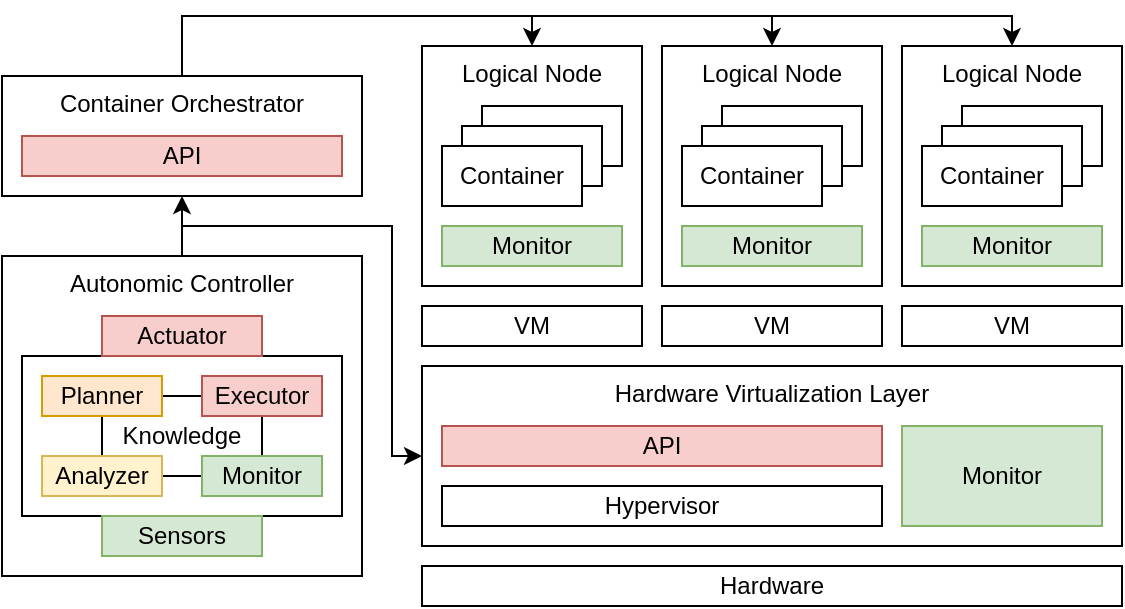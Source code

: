 <mxfile version="15.8.7" type="device"><diagram id="PuBryCp7XyQqYpIwAhsd" name="Seite-1"><mxGraphModel dx="632" dy="570" grid="1" gridSize="10" guides="1" tooltips="1" connect="1" arrows="1" fold="1" page="1" pageScale="1" pageWidth="827" pageHeight="1169" math="0" shadow="0"><root><mxCell id="0"/><mxCell id="1" parent="0"/><mxCell id="rdsuY5qbquurwYPN1jLR-104" value="Container Orchestrator" style="rounded=0;whiteSpace=wrap;html=1;verticalAlign=top;" parent="1" vertex="1"><mxGeometry x="40" y="75" width="180" height="60" as="geometry"/></mxCell><mxCell id="G_JykrRNUfqj2mm6K9YM-40" style="edgeStyle=orthogonalEdgeStyle;rounded=0;jumpStyle=arc;orthogonalLoop=1;jettySize=auto;html=1;exitX=0.5;exitY=0;exitDx=0;exitDy=0;entryX=0;entryY=0.5;entryDx=0;entryDy=0;" parent="1" source="G_JykrRNUfqj2mm6K9YM-38" target="rdsuY5qbquurwYPN1jLR-101" edge="1"><mxGeometry relative="1" as="geometry"><Array as="points"><mxPoint x="130" y="150"/><mxPoint x="235" y="150"/><mxPoint x="235" y="265"/></Array></mxGeometry></mxCell><mxCell id="rdsuY5qbquurwYPN1jLR-83" value="Logical Node" style="rounded=0;whiteSpace=wrap;html=1;verticalAlign=top;" parent="1" vertex="1"><mxGeometry x="250" y="60" width="110" height="120" as="geometry"/></mxCell><mxCell id="rdsuY5qbquurwYPN1jLR-87" value="" style="rounded=0;whiteSpace=wrap;html=1;" parent="1" vertex="1"><mxGeometry x="280" y="90" width="70" height="30" as="geometry"/></mxCell><mxCell id="rdsuY5qbquurwYPN1jLR-86" value="" style="rounded=0;whiteSpace=wrap;html=1;" parent="1" vertex="1"><mxGeometry x="270" y="100" width="70" height="30" as="geometry"/></mxCell><mxCell id="rdsuY5qbquurwYPN1jLR-81" value="Hardware" style="rounded=0;whiteSpace=wrap;html=1;" parent="1" vertex="1"><mxGeometry x="250" y="320" width="350" height="20" as="geometry"/></mxCell><mxCell id="rdsuY5qbquurwYPN1jLR-84" value="Container" style="rounded=0;whiteSpace=wrap;html=1;" parent="1" vertex="1"><mxGeometry x="260" y="110" width="70" height="30" as="geometry"/></mxCell><mxCell id="rdsuY5qbquurwYPN1jLR-88" value="Monitor" style="rounded=0;whiteSpace=wrap;html=1;fillColor=#d5e8d4;strokeColor=#82b366;" parent="1" vertex="1"><mxGeometry x="260" y="150" width="90" height="20" as="geometry"/></mxCell><mxCell id="rdsuY5qbquurwYPN1jLR-94" value="VM" style="rounded=0;whiteSpace=wrap;html=1;verticalAlign=middle;" parent="1" vertex="1"><mxGeometry x="250" y="190" width="110" height="20" as="geometry"/></mxCell><mxCell id="rdsuY5qbquurwYPN1jLR-99" value="VM" style="rounded=0;whiteSpace=wrap;html=1;verticalAlign=middle;" parent="1" vertex="1"><mxGeometry x="370" y="190" width="110" height="20" as="geometry"/></mxCell><mxCell id="rdsuY5qbquurwYPN1jLR-101" value="Hardware Virtualization Layer" style="rounded=0;whiteSpace=wrap;html=1;verticalAlign=top;" parent="1" vertex="1"><mxGeometry x="250" y="220" width="350" height="90" as="geometry"/></mxCell><mxCell id="G_JykrRNUfqj2mm6K9YM-35" style="edgeStyle=orthogonalEdgeStyle;rounded=0;jumpStyle=arc;orthogonalLoop=1;jettySize=auto;html=1;exitX=0.5;exitY=0;exitDx=0;exitDy=0;entryX=0.5;entryY=0;entryDx=0;entryDy=0;" parent="1" source="rdsuY5qbquurwYPN1jLR-104" target="rdsuY5qbquurwYPN1jLR-83" edge="1"><mxGeometry relative="1" as="geometry"><Array as="points"><mxPoint x="130" y="45"/><mxPoint x="305" y="45"/></Array></mxGeometry></mxCell><mxCell id="G_JykrRNUfqj2mm6K9YM-36" style="edgeStyle=orthogonalEdgeStyle;rounded=0;jumpStyle=arc;orthogonalLoop=1;jettySize=auto;html=1;entryX=0.5;entryY=0;entryDx=0;entryDy=0;exitX=0.5;exitY=0;exitDx=0;exitDy=0;" parent="1" source="rdsuY5qbquurwYPN1jLR-104" target="G_JykrRNUfqj2mm6K9YM-17" edge="1"><mxGeometry relative="1" as="geometry"><Array as="points"><mxPoint x="130" y="45"/><mxPoint x="425" y="45"/></Array><mxPoint x="190" y="60" as="sourcePoint"/><mxPoint x="424" y="65" as="targetPoint"/></mxGeometry></mxCell><mxCell id="G_JykrRNUfqj2mm6K9YM-37" style="edgeStyle=orthogonalEdgeStyle;rounded=0;jumpStyle=arc;orthogonalLoop=1;jettySize=auto;html=1;exitX=0.5;exitY=0;exitDx=0;exitDy=0;entryX=0.5;entryY=0;entryDx=0;entryDy=0;" parent="1" source="rdsuY5qbquurwYPN1jLR-104" target="G_JykrRNUfqj2mm6K9YM-22" edge="1"><mxGeometry relative="1" as="geometry"><Array as="points"><mxPoint x="130" y="45"/><mxPoint x="545" y="45"/></Array></mxGeometry></mxCell><mxCell id="rdsuY5qbquurwYPN1jLR-105" value="API" style="rounded=0;whiteSpace=wrap;html=1;fillColor=#f8cecc;strokeColor=#b85450;" parent="1" vertex="1"><mxGeometry x="50" y="105" width="160" height="20" as="geometry"/></mxCell><mxCell id="G_JykrRNUfqj2mm6K9YM-2" value="Monitor" style="rounded=0;whiteSpace=wrap;html=1;fillColor=#d5e8d4;strokeColor=#82b366;" parent="1" vertex="1"><mxGeometry x="490" y="250" width="100" height="50" as="geometry"/></mxCell><mxCell id="G_JykrRNUfqj2mm6K9YM-3" value="Hypervisor" style="rounded=0;whiteSpace=wrap;html=1;" parent="1" vertex="1"><mxGeometry x="260" y="280" width="220" height="20" as="geometry"/></mxCell><mxCell id="G_JykrRNUfqj2mm6K9YM-17" value="Logical Node" style="rounded=0;whiteSpace=wrap;html=1;verticalAlign=top;" parent="1" vertex="1"><mxGeometry x="370" y="60" width="110" height="120" as="geometry"/></mxCell><mxCell id="G_JykrRNUfqj2mm6K9YM-18" value="" style="rounded=0;whiteSpace=wrap;html=1;" parent="1" vertex="1"><mxGeometry x="400" y="90" width="70" height="30" as="geometry"/></mxCell><mxCell id="G_JykrRNUfqj2mm6K9YM-19" value="" style="rounded=0;whiteSpace=wrap;html=1;" parent="1" vertex="1"><mxGeometry x="390" y="100" width="70" height="30" as="geometry"/></mxCell><mxCell id="G_JykrRNUfqj2mm6K9YM-20" value="Container" style="rounded=0;whiteSpace=wrap;html=1;" parent="1" vertex="1"><mxGeometry x="380" y="110" width="70" height="30" as="geometry"/></mxCell><mxCell id="G_JykrRNUfqj2mm6K9YM-21" value="Monitor" style="rounded=0;whiteSpace=wrap;html=1;fillColor=#d5e8d4;strokeColor=#82b366;" parent="1" vertex="1"><mxGeometry x="380" y="150" width="90" height="20" as="geometry"/></mxCell><mxCell id="G_JykrRNUfqj2mm6K9YM-22" value="Logical Node" style="rounded=0;whiteSpace=wrap;html=1;verticalAlign=top;" parent="1" vertex="1"><mxGeometry x="490" y="60" width="110" height="120" as="geometry"/></mxCell><mxCell id="G_JykrRNUfqj2mm6K9YM-23" value="" style="rounded=0;whiteSpace=wrap;html=1;" parent="1" vertex="1"><mxGeometry x="520" y="90" width="70" height="30" as="geometry"/></mxCell><mxCell id="G_JykrRNUfqj2mm6K9YM-24" value="" style="rounded=0;whiteSpace=wrap;html=1;" parent="1" vertex="1"><mxGeometry x="510" y="100" width="70" height="30" as="geometry"/></mxCell><mxCell id="G_JykrRNUfqj2mm6K9YM-25" value="Container" style="rounded=0;whiteSpace=wrap;html=1;" parent="1" vertex="1"><mxGeometry x="500" y="110" width="70" height="30" as="geometry"/></mxCell><mxCell id="G_JykrRNUfqj2mm6K9YM-26" value="Monitor" style="rounded=0;whiteSpace=wrap;html=1;fillColor=#d5e8d4;strokeColor=#82b366;" parent="1" vertex="1"><mxGeometry x="500" y="150" width="90" height="20" as="geometry"/></mxCell><mxCell id="G_JykrRNUfqj2mm6K9YM-27" value="VM" style="rounded=0;whiteSpace=wrap;html=1;verticalAlign=middle;" parent="1" vertex="1"><mxGeometry x="490" y="190" width="110" height="20" as="geometry"/></mxCell><mxCell id="G_JykrRNUfqj2mm6K9YM-29" value="API" style="rounded=0;whiteSpace=wrap;html=1;fillColor=#f8cecc;strokeColor=#b85450;" parent="1" vertex="1"><mxGeometry x="260" y="250" width="220" height="20" as="geometry"/></mxCell><mxCell id="68x7Kkk_vrIW_hLYzIDY-2" value="" style="group" parent="1" vertex="1" connectable="0"><mxGeometry x="40" y="165" width="180" height="160" as="geometry"/></mxCell><mxCell id="G_JykrRNUfqj2mm6K9YM-38" value="Autonomic Controller" style="rounded=0;whiteSpace=wrap;html=1;verticalAlign=top;" parent="68x7Kkk_vrIW_hLYzIDY-2" vertex="1"><mxGeometry width="180" height="160" as="geometry"/></mxCell><mxCell id="rdsuY5qbquurwYPN1jLR-80" value="" style="rounded=0;whiteSpace=wrap;html=1;" parent="68x7Kkk_vrIW_hLYzIDY-2" vertex="1"><mxGeometry x="10" y="50" width="160" height="80" as="geometry"/></mxCell><mxCell id="rdsuY5qbquurwYPN1jLR-79" value="Knowledge" style="rounded=0;whiteSpace=wrap;html=1;" parent="68x7Kkk_vrIW_hLYzIDY-2" vertex="1"><mxGeometry x="50" y="70" width="80" height="40" as="geometry"/></mxCell><mxCell id="rdsuY5qbquurwYPN1jLR-78" value="Monitor" style="rounded=0;whiteSpace=wrap;html=1;fillColor=#d5e8d4;strokeColor=#82b366;" parent="68x7Kkk_vrIW_hLYzIDY-2" vertex="1"><mxGeometry x="100" y="100" width="60" height="20" as="geometry"/></mxCell><mxCell id="rdsuY5qbquurwYPN1jLR-77" value="Executor" style="rounded=0;whiteSpace=wrap;html=1;fillColor=#f8cecc;strokeColor=#b85450;" parent="68x7Kkk_vrIW_hLYzIDY-2" vertex="1"><mxGeometry x="100" y="60" width="60" height="20" as="geometry"/></mxCell><mxCell id="rdsuY5qbquurwYPN1jLR-76" value="Analyzer" style="rounded=0;whiteSpace=wrap;html=1;fillColor=#fff2cc;strokeColor=#d6b656;" parent="68x7Kkk_vrIW_hLYzIDY-2" vertex="1"><mxGeometry x="20" y="100" width="60" height="20" as="geometry"/></mxCell><mxCell id="rdsuY5qbquurwYPN1jLR-75" value="Planner" style="rounded=0;whiteSpace=wrap;html=1;fillColor=#ffe6cc;strokeColor=#d79b00;" parent="68x7Kkk_vrIW_hLYzIDY-2" vertex="1"><mxGeometry x="20" y="60" width="60" height="20" as="geometry"/></mxCell><mxCell id="rdsuY5qbquurwYPN1jLR-102" value="Sensors" style="rounded=0;whiteSpace=wrap;html=1;fillColor=#d5e8d4;strokeColor=#82b366;" parent="68x7Kkk_vrIW_hLYzIDY-2" vertex="1"><mxGeometry x="50" y="130" width="80" height="20" as="geometry"/></mxCell><mxCell id="rdsuY5qbquurwYPN1jLR-103" value="Actuator" style="rounded=0;whiteSpace=wrap;html=1;fillColor=#f8cecc;strokeColor=#b85450;" parent="68x7Kkk_vrIW_hLYzIDY-2" vertex="1"><mxGeometry x="50" y="30" width="80" height="20" as="geometry"/></mxCell><mxCell id="7r-9x-2woH5UA3xhIBz9-2" style="edgeStyle=orthogonalEdgeStyle;rounded=0;orthogonalLoop=1;jettySize=auto;html=1;exitX=0.5;exitY=0;exitDx=0;exitDy=0;entryX=0.5;entryY=1;entryDx=0;entryDy=0;" parent="1" source="G_JykrRNUfqj2mm6K9YM-38" target="rdsuY5qbquurwYPN1jLR-104" edge="1"><mxGeometry relative="1" as="geometry"/></mxCell></root></mxGraphModel></diagram></mxfile>